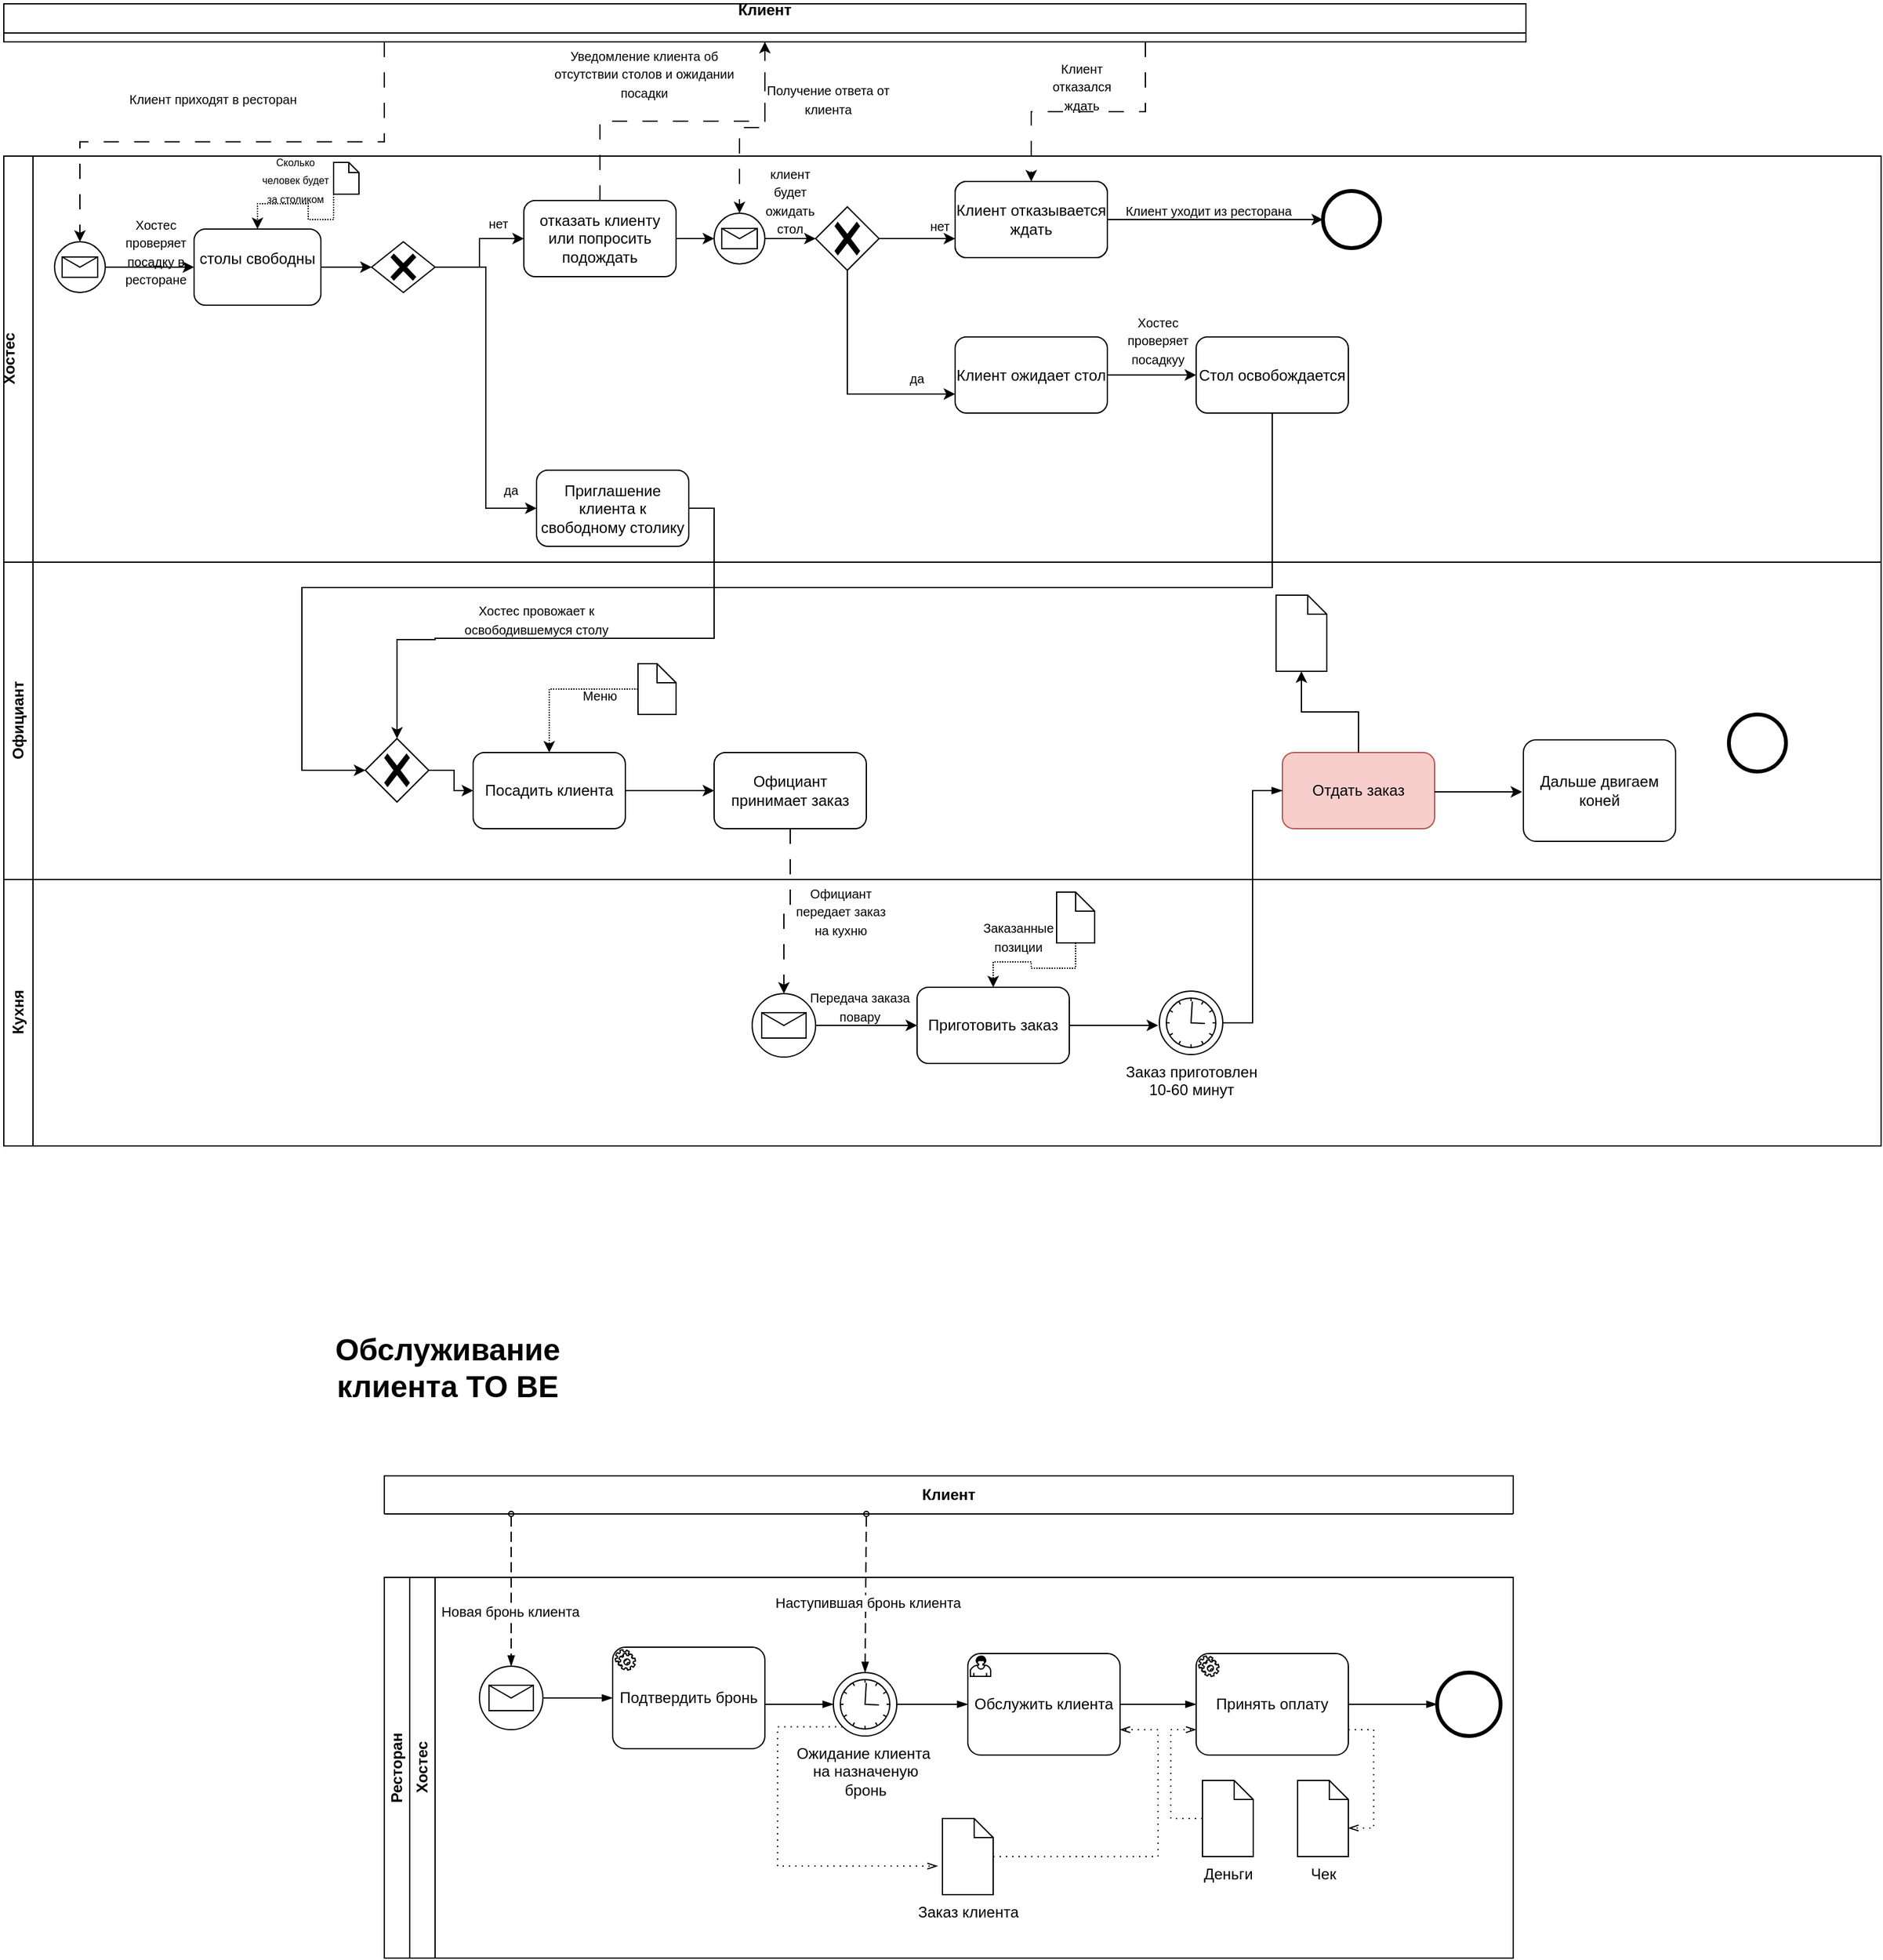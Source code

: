 <mxfile version="24.0.5" type="github" pages="3">
  <diagram name="Страница — 1" id="VCDJ95G3ZWjjhpqe2b2W">
    <mxGraphModel dx="2068" dy="2116" grid="0" gridSize="10" guides="1" tooltips="1" connect="1" arrows="1" fold="1" page="0" pageScale="1" pageWidth="827" pageHeight="1169" math="0" shadow="0">
      <root>
        <mxCell id="0" />
        <mxCell id="1" parent="0" />
        <mxCell id="X4V-w88C6NCEwVWpJgK1-55" style="edgeStyle=orthogonalEdgeStyle;rounded=0;orthogonalLoop=1;jettySize=auto;html=1;exitX=0.75;exitY=1;exitDx=0;exitDy=0;entryX=0.5;entryY=0;entryDx=0;entryDy=0;dashed=1;dashPattern=12 12;" parent="1" source="X4V-w88C6NCEwVWpJgK1-2" target="X4V-w88C6NCEwVWpJgK1-31" edge="1">
          <mxGeometry relative="1" as="geometry" />
        </mxCell>
        <mxCell id="X4V-w88C6NCEwVWpJgK1-2" value="Клиент&lt;div&gt;&lt;br&gt;&lt;/div&gt;" style="swimlane;whiteSpace=wrap;html=1;" parent="1" vertex="1">
          <mxGeometry x="40" y="-1120" width="1200" height="30" as="geometry" />
        </mxCell>
        <mxCell id="X4V-w88C6NCEwVWpJgK1-3" value="Хостес&lt;div&gt;&lt;br&gt;&lt;/div&gt;" style="swimlane;horizontal=0;whiteSpace=wrap;html=1;points=[[0,0,0,0,0],[0,0.25,0,0,0],[0,0.5,0,0,0],[0,0.75,0,0,0],[0,1,0,0,0],[0.25,0,0,0,0],[0.25,1,0,0,0],[0.33,1,0,0,0],[0.5,0,0,0,0],[0.5,1,0,0,0],[0.67,1,0,0,0],[0.75,0,0,0,0],[0.75,1,0,0,0],[1,0,0,0,0],[1,0.25,0,0,0],[1,0.5,0,0,0],[1,0.75,0,0,0],[1,1,0,0,0]];" parent="1" vertex="1">
          <mxGeometry x="40" y="-1000" width="1480" height="320" as="geometry" />
        </mxCell>
        <mxCell id="X4V-w88C6NCEwVWpJgK1-9" style="edgeStyle=orthogonalEdgeStyle;rounded=0;orthogonalLoop=1;jettySize=auto;html=1;exitX=1;exitY=0.5;exitDx=0;exitDy=0;exitPerimeter=0;" parent="X4V-w88C6NCEwVWpJgK1-3" source="X4V-w88C6NCEwVWpJgK1-4" target="X4V-w88C6NCEwVWpJgK1-8" edge="1">
          <mxGeometry relative="1" as="geometry" />
        </mxCell>
        <mxCell id="X4V-w88C6NCEwVWpJgK1-4" value="" style="points=[[0.145,0.145,0],[0.5,0,0],[0.855,0.145,0],[1,0.5,0],[0.855,0.855,0],[0.5,1,0],[0.145,0.855,0],[0,0.5,0]];shape=mxgraph.bpmn.event;html=1;verticalLabelPosition=bottom;labelBackgroundColor=#ffffff;verticalAlign=top;align=center;perimeter=ellipsePerimeter;outlineConnect=0;aspect=fixed;outline=standard;symbol=message;" parent="X4V-w88C6NCEwVWpJgK1-3" vertex="1">
          <mxGeometry x="40" y="67.5" width="40" height="40" as="geometry" />
        </mxCell>
        <mxCell id="X4V-w88C6NCEwVWpJgK1-12" style="edgeStyle=orthogonalEdgeStyle;rounded=0;orthogonalLoop=1;jettySize=auto;html=1;exitX=1;exitY=0.5;exitDx=0;exitDy=0;" parent="X4V-w88C6NCEwVWpJgK1-3" source="X4V-w88C6NCEwVWpJgK1-8" target="X4V-w88C6NCEwVWpJgK1-11" edge="1">
          <mxGeometry relative="1" as="geometry" />
        </mxCell>
        <mxCell id="X4V-w88C6NCEwVWpJgK1-8" value="столы свободны&lt;div&gt;&lt;br&gt;&lt;/div&gt;" style="rounded=1;whiteSpace=wrap;html=1;" parent="X4V-w88C6NCEwVWpJgK1-3" vertex="1">
          <mxGeometry x="150" y="57.5" width="100" height="60" as="geometry" />
        </mxCell>
        <mxCell id="X4V-w88C6NCEwVWpJgK1-10" value="&lt;font style=&quot;font-size: 10px;&quot;&gt;Хостес проверяет посадку в ресторане&lt;/font&gt;" style="text;html=1;align=center;verticalAlign=middle;whiteSpace=wrap;rounded=0;" parent="X4V-w88C6NCEwVWpJgK1-3" vertex="1">
          <mxGeometry x="90" y="60" width="60" height="30" as="geometry" />
        </mxCell>
        <mxCell id="X4V-w88C6NCEwVWpJgK1-15" style="edgeStyle=orthogonalEdgeStyle;rounded=0;orthogonalLoop=1;jettySize=auto;html=1;exitX=1;exitY=0.5;exitDx=0;exitDy=0;exitPerimeter=0;entryX=0;entryY=0.5;entryDx=0;entryDy=0;" parent="X4V-w88C6NCEwVWpJgK1-3" source="X4V-w88C6NCEwVWpJgK1-11" target="X4V-w88C6NCEwVWpJgK1-13" edge="1">
          <mxGeometry relative="1" as="geometry" />
        </mxCell>
        <mxCell id="X4V-w88C6NCEwVWpJgK1-16" style="edgeStyle=orthogonalEdgeStyle;rounded=0;orthogonalLoop=1;jettySize=auto;html=1;exitX=1;exitY=0.5;exitDx=0;exitDy=0;exitPerimeter=0;entryX=0;entryY=0.5;entryDx=0;entryDy=0;" parent="X4V-w88C6NCEwVWpJgK1-3" source="X4V-w88C6NCEwVWpJgK1-11" target="X4V-w88C6NCEwVWpJgK1-14" edge="1">
          <mxGeometry relative="1" as="geometry">
            <mxPoint x="370" y="90" as="targetPoint" />
          </mxGeometry>
        </mxCell>
        <mxCell id="X4V-w88C6NCEwVWpJgK1-11" value="" style="points=[[0.25,0.25,0],[0.5,0,0],[0.75,0.25,0],[1,0.5,0],[0.75,0.75,0],[0.5,1,0],[0.25,0.75,0],[0,0.5,0]];shape=mxgraph.bpmn.gateway2;html=1;verticalLabelPosition=bottom;labelBackgroundColor=#ffffff;verticalAlign=top;align=center;perimeter=rhombusPerimeter;outlineConnect=0;outline=none;symbol=none;gwType=exclusive;" parent="X4V-w88C6NCEwVWpJgK1-3" vertex="1">
          <mxGeometry x="290" y="67.5" width="50" height="40" as="geometry" />
        </mxCell>
        <mxCell id="X4V-w88C6NCEwVWpJgK1-29" style="edgeStyle=orthogonalEdgeStyle;rounded=0;orthogonalLoop=1;jettySize=auto;html=1;exitX=1;exitY=0.5;exitDx=0;exitDy=0;entryX=0;entryY=0.5;entryDx=0;entryDy=0;entryPerimeter=0;" parent="X4V-w88C6NCEwVWpJgK1-3" source="X4V-w88C6NCEwVWpJgK1-13" target="CSyXMK17IaaruerWyZ7s-2" edge="1">
          <mxGeometry relative="1" as="geometry">
            <mxPoint x="540" y="30" as="targetPoint" />
          </mxGeometry>
        </mxCell>
        <mxCell id="X4V-w88C6NCEwVWpJgK1-13" value="отказать клиенту или попросить подождать" style="rounded=1;whiteSpace=wrap;html=1;" parent="X4V-w88C6NCEwVWpJgK1-3" vertex="1">
          <mxGeometry x="410" y="35" width="120" height="60" as="geometry" />
        </mxCell>
        <mxCell id="X4V-w88C6NCEwVWpJgK1-14" value="Приглашение клиента к свободному столику" style="rounded=1;whiteSpace=wrap;html=1;" parent="X4V-w88C6NCEwVWpJgK1-3" vertex="1">
          <mxGeometry x="420" y="247.5" width="120" height="60" as="geometry" />
        </mxCell>
        <mxCell id="X4V-w88C6NCEwVWpJgK1-17" value="&lt;font style=&quot;font-size: 10px;&quot;&gt;нет&lt;/font&gt;" style="text;html=1;align=center;verticalAlign=middle;whiteSpace=wrap;rounded=0;" parent="X4V-w88C6NCEwVWpJgK1-3" vertex="1">
          <mxGeometry x="360" y="37.5" width="60" height="30" as="geometry" />
        </mxCell>
        <mxCell id="X4V-w88C6NCEwVWpJgK1-18" value="&lt;font style=&quot;font-size: 10px;&quot;&gt;да&lt;/font&gt;" style="text;html=1;align=center;verticalAlign=middle;whiteSpace=wrap;rounded=0;" parent="X4V-w88C6NCEwVWpJgK1-3" vertex="1">
          <mxGeometry x="370" y="247.5" width="60" height="30" as="geometry" />
        </mxCell>
        <mxCell id="CSyXMK17IaaruerWyZ7s-8" style="edgeStyle=orthogonalEdgeStyle;rounded=0;orthogonalLoop=1;jettySize=auto;html=1;exitX=0.5;exitY=1;exitDx=0;exitDy=0;exitPerimeter=0;entryX=0;entryY=0.75;entryDx=0;entryDy=0;" parent="X4V-w88C6NCEwVWpJgK1-3" source="X4V-w88C6NCEwVWpJgK1-26" target="X4V-w88C6NCEwVWpJgK1-43" edge="1">
          <mxGeometry relative="1" as="geometry" />
        </mxCell>
        <mxCell id="X4V-w88C6NCEwVWpJgK1-26" value="" style="points=[[0.25,0.25,0],[0.5,0,0],[0.75,0.25,0],[1,0.5,0],[0.75,0.75,0],[0.5,1,0],[0.25,0.75,0],[0,0.5,0]];shape=mxgraph.bpmn.gateway2;html=1;verticalLabelPosition=bottom;labelBackgroundColor=#ffffff;verticalAlign=top;align=center;perimeter=rhombusPerimeter;outlineConnect=0;outline=none;symbol=none;gwType=exclusive;" parent="X4V-w88C6NCEwVWpJgK1-3" vertex="1">
          <mxGeometry x="640" y="40" width="50" height="50" as="geometry" />
        </mxCell>
        <mxCell id="X4V-w88C6NCEwVWpJgK1-34" style="edgeStyle=orthogonalEdgeStyle;rounded=0;orthogonalLoop=1;jettySize=auto;html=1;entryX=0;entryY=0.75;entryDx=0;entryDy=0;" parent="X4V-w88C6NCEwVWpJgK1-3" source="X4V-w88C6NCEwVWpJgK1-26" target="X4V-w88C6NCEwVWpJgK1-33" edge="1">
          <mxGeometry relative="1" as="geometry">
            <mxPoint x="700" y="30" as="sourcePoint" />
          </mxGeometry>
        </mxCell>
        <mxCell id="X4V-w88C6NCEwVWpJgK1-33" value="Клиент ждет столик" style="rounded=1;whiteSpace=wrap;html=1;" parent="X4V-w88C6NCEwVWpJgK1-3" vertex="1">
          <mxGeometry x="750" y="20" width="120" height="60" as="geometry" />
        </mxCell>
        <mxCell id="X4V-w88C6NCEwVWpJgK1-36" value="&lt;font style=&quot;font-size: 10px;&quot;&gt;нет&lt;/font&gt;" style="text;html=1;align=center;verticalAlign=middle;whiteSpace=wrap;rounded=0;" parent="X4V-w88C6NCEwVWpJgK1-3" vertex="1">
          <mxGeometry x="707.5" y="40" width="60" height="30" as="geometry" />
        </mxCell>
        <mxCell id="X4V-w88C6NCEwVWpJgK1-58" style="edgeStyle=orthogonalEdgeStyle;rounded=0;orthogonalLoop=1;jettySize=auto;html=1;exitX=1;exitY=0.5;exitDx=0;exitDy=0;entryX=0;entryY=0.5;entryDx=0;entryDy=0;" parent="X4V-w88C6NCEwVWpJgK1-3" source="X4V-w88C6NCEwVWpJgK1-43" target="X4V-w88C6NCEwVWpJgK1-49" edge="1">
          <mxGeometry relative="1" as="geometry" />
        </mxCell>
        <mxCell id="X4V-w88C6NCEwVWpJgK1-43" value="Клиент ожидает стол" style="rounded=1;whiteSpace=wrap;html=1;" parent="X4V-w88C6NCEwVWpJgK1-3" vertex="1">
          <mxGeometry x="750" y="142.5" width="120" height="60" as="geometry" />
        </mxCell>
        <mxCell id="X4V-w88C6NCEwVWpJgK1-47" value="&lt;font style=&quot;font-size: 10px;&quot;&gt;да&lt;/font&gt;" style="text;html=1;align=center;verticalAlign=middle;whiteSpace=wrap;rounded=0;" parent="X4V-w88C6NCEwVWpJgK1-3" vertex="1">
          <mxGeometry x="690" y="160" width="60" height="30" as="geometry" />
        </mxCell>
        <mxCell id="X4V-w88C6NCEwVWpJgK1-49" value="Стол освобождается" style="rounded=1;whiteSpace=wrap;html=1;" parent="X4V-w88C6NCEwVWpJgK1-3" vertex="1">
          <mxGeometry x="940" y="142.5" width="120" height="60" as="geometry" />
        </mxCell>
        <mxCell id="X4V-w88C6NCEwVWpJgK1-61" value="&lt;font style=&quot;font-size: 10px;&quot;&gt;Хостес проверяет посадкуу&lt;/font&gt;" style="text;html=1;align=center;verticalAlign=middle;whiteSpace=wrap;rounded=0;" parent="X4V-w88C6NCEwVWpJgK1-3" vertex="1">
          <mxGeometry x="880" y="130" width="60" height="30" as="geometry" />
        </mxCell>
        <mxCell id="X4V-w88C6NCEwVWpJgK1-31" value="Клиент отказывается ждать" style="rounded=1;whiteSpace=wrap;html=1;" parent="X4V-w88C6NCEwVWpJgK1-3" vertex="1">
          <mxGeometry x="750" y="20" width="120" height="60" as="geometry" />
        </mxCell>
        <mxCell id="X4V-w88C6NCEwVWpJgK1-37" value="" style="points=[[0.145,0.145,0],[0.5,0,0],[0.855,0.145,0],[1,0.5,0],[0.855,0.855,0],[0.5,1,0],[0.145,0.855,0],[0,0.5,0]];shape=mxgraph.bpmn.event;html=1;verticalLabelPosition=bottom;labelBackgroundColor=#ffffff;verticalAlign=top;align=center;perimeter=ellipsePerimeter;outlineConnect=0;aspect=fixed;outline=end;symbol=terminate2;" parent="X4V-w88C6NCEwVWpJgK1-3" vertex="1">
          <mxGeometry x="1040" y="27.5" width="45" height="45" as="geometry" />
        </mxCell>
        <mxCell id="X4V-w88C6NCEwVWpJgK1-38" style="edgeStyle=orthogonalEdgeStyle;rounded=0;orthogonalLoop=1;jettySize=auto;html=1;exitX=1;exitY=0.5;exitDx=0;exitDy=0;entryX=0;entryY=0.5;entryDx=0;entryDy=0;entryPerimeter=0;" parent="X4V-w88C6NCEwVWpJgK1-3" source="X4V-w88C6NCEwVWpJgK1-31" target="X4V-w88C6NCEwVWpJgK1-37" edge="1">
          <mxGeometry relative="1" as="geometry" />
        </mxCell>
        <mxCell id="X4V-w88C6NCEwVWpJgK1-39" value="&lt;font style=&quot;font-size: 10px;&quot;&gt;Клиент уходит из ресторана&lt;/font&gt;" style="text;html=1;align=center;verticalAlign=middle;whiteSpace=wrap;rounded=0;" parent="X4V-w88C6NCEwVWpJgK1-3" vertex="1">
          <mxGeometry x="860" y="27.5" width="180" height="30" as="geometry" />
        </mxCell>
        <mxCell id="CSyXMK17IaaruerWyZ7s-2" value="" style="points=[[0.145,0.145,0],[0.5,0,0],[0.855,0.145,0],[1,0.5,0],[0.855,0.855,0],[0.5,1,0],[0.145,0.855,0],[0,0.5,0]];shape=mxgraph.bpmn.event;html=1;verticalLabelPosition=bottom;labelBackgroundColor=#ffffff;verticalAlign=top;align=center;perimeter=ellipsePerimeter;outlineConnect=0;aspect=fixed;outline=standard;symbol=message;" parent="X4V-w88C6NCEwVWpJgK1-3" vertex="1">
          <mxGeometry x="560" y="45" width="40" height="40" as="geometry" />
        </mxCell>
        <mxCell id="CSyXMK17IaaruerWyZ7s-3" style="edgeStyle=orthogonalEdgeStyle;rounded=0;orthogonalLoop=1;jettySize=auto;html=1;exitX=1;exitY=0.5;exitDx=0;exitDy=0;exitPerimeter=0;entryX=0;entryY=0.5;entryDx=0;entryDy=0;entryPerimeter=0;" parent="X4V-w88C6NCEwVWpJgK1-3" source="CSyXMK17IaaruerWyZ7s-2" target="X4V-w88C6NCEwVWpJgK1-26" edge="1">
          <mxGeometry relative="1" as="geometry" />
        </mxCell>
        <mxCell id="CSyXMK17IaaruerWyZ7s-6" value="&lt;font style=&quot;font-size: 10px;&quot;&gt;клиент будет ожидать стол&lt;/font&gt;" style="text;html=1;align=center;verticalAlign=middle;whiteSpace=wrap;rounded=0;" parent="X4V-w88C6NCEwVWpJgK1-3" vertex="1">
          <mxGeometry x="590" y="20" width="60" height="30" as="geometry" />
        </mxCell>
        <mxCell id="-iJphdCgE6GtI9C4SPPY-55" style="edgeStyle=orthogonalEdgeStyle;rounded=0;orthogonalLoop=1;jettySize=auto;html=1;exitX=0;exitY=1;exitDx=0;exitDy=0;exitPerimeter=0;entryX=0.5;entryY=0;entryDx=0;entryDy=0;dashed=1;dashPattern=1 1;" parent="X4V-w88C6NCEwVWpJgK1-3" source="-iJphdCgE6GtI9C4SPPY-54" target="X4V-w88C6NCEwVWpJgK1-8" edge="1">
          <mxGeometry relative="1" as="geometry" />
        </mxCell>
        <mxCell id="-iJphdCgE6GtI9C4SPPY-54" value="" style="shape=mxgraph.bpmn.data;labelPosition=center;verticalLabelPosition=bottom;align=center;verticalAlign=top;size=8;html=1;" parent="X4V-w88C6NCEwVWpJgK1-3" vertex="1">
          <mxGeometry x="260" y="5" width="20" height="25" as="geometry" />
        </mxCell>
        <mxCell id="-iJphdCgE6GtI9C4SPPY-56" value="&lt;font style=&quot;font-size: 8px;&quot;&gt;Сколько человек будет за столиком&lt;/font&gt;" style="text;html=1;align=center;verticalAlign=middle;whiteSpace=wrap;rounded=0;" parent="X4V-w88C6NCEwVWpJgK1-3" vertex="1">
          <mxGeometry x="200" y="2.5" width="60" height="30" as="geometry" />
        </mxCell>
        <mxCell id="X4V-w88C6NCEwVWpJgK1-6" style="edgeStyle=orthogonalEdgeStyle;rounded=0;orthogonalLoop=1;jettySize=auto;html=1;entryX=0.5;entryY=0;entryDx=0;entryDy=0;entryPerimeter=0;dashed=1;dashPattern=12 12;exitX=0.25;exitY=1;exitDx=0;exitDy=0;" parent="1" source="X4V-w88C6NCEwVWpJgK1-2" target="X4V-w88C6NCEwVWpJgK1-4" edge="1">
          <mxGeometry relative="1" as="geometry">
            <mxPoint x="110" y="-1000" as="sourcePoint" />
          </mxGeometry>
        </mxCell>
        <mxCell id="X4V-w88C6NCEwVWpJgK1-7" value="&lt;font style=&quot;font-size: 10px;&quot;&gt;Клиент приходят в ресторан&lt;/font&gt;" style="text;html=1;align=center;verticalAlign=middle;whiteSpace=wrap;rounded=0;" parent="1" vertex="1">
          <mxGeometry x="130" y="-1060" width="150" height="30" as="geometry" />
        </mxCell>
        <mxCell id="X4V-w88C6NCEwVWpJgK1-20" value="&lt;font style=&quot;font-size: 10px;&quot;&gt;Уведомление клиента об отсутствии столов и ожидании посадки&lt;/font&gt;" style="text;html=1;align=center;verticalAlign=middle;whiteSpace=wrap;rounded=0;" parent="1" vertex="1">
          <mxGeometry x="470" y="-1080" width="150" height="30" as="geometry" />
        </mxCell>
        <mxCell id="X4V-w88C6NCEwVWpJgK1-19" style="edgeStyle=orthogonalEdgeStyle;rounded=0;orthogonalLoop=1;jettySize=auto;html=1;exitX=0.5;exitY=0;exitDx=0;exitDy=0;dashed=1;dashPattern=12 12;entryX=0.5;entryY=1;entryDx=0;entryDy=0;" parent="1" source="X4V-w88C6NCEwVWpJgK1-13" target="X4V-w88C6NCEwVWpJgK1-2" edge="1">
          <mxGeometry relative="1" as="geometry">
            <mxPoint x="500" y="-1030" as="targetPoint" />
          </mxGeometry>
        </mxCell>
        <mxCell id="X4V-w88C6NCEwVWpJgK1-56" value="&lt;font style=&quot;font-size: 10px;&quot;&gt;Клиент отказался ждать&lt;/font&gt;" style="text;html=1;align=center;verticalAlign=middle;whiteSpace=wrap;rounded=0;" parent="1" vertex="1">
          <mxGeometry x="860" y="-1070" width="60" height="30" as="geometry" />
        </mxCell>
        <mxCell id="CSyXMK17IaaruerWyZ7s-4" style="edgeStyle=orthogonalEdgeStyle;rounded=0;orthogonalLoop=1;jettySize=auto;html=1;exitX=0.5;exitY=1;exitDx=0;exitDy=0;entryX=0.5;entryY=0;entryDx=0;entryDy=0;entryPerimeter=0;dashed=1;dashPattern=12 12;" parent="1" source="X4V-w88C6NCEwVWpJgK1-2" target="CSyXMK17IaaruerWyZ7s-2" edge="1">
          <mxGeometry relative="1" as="geometry" />
        </mxCell>
        <mxCell id="CSyXMK17IaaruerWyZ7s-5" value="&lt;font style=&quot;font-size: 10px;&quot;&gt;Получение ответа от клиента&lt;/font&gt;" style="text;html=1;align=center;verticalAlign=middle;whiteSpace=wrap;rounded=0;" parent="1" vertex="1">
          <mxGeometry x="640" y="-1060" width="100" height="30" as="geometry" />
        </mxCell>
        <mxCell id="GyKOGwFdfiAskB9urI5g-50" value="Ресторан" style="swimlane;html=1;childLayout=stackLayout;resizeParent=1;resizeParentMax=0;horizontal=0;startSize=20;horizontalStack=0;whiteSpace=wrap;" parent="1" vertex="1">
          <mxGeometry x="340" y="120" width="890" height="300" as="geometry" />
        </mxCell>
        <mxCell id="GyKOGwFdfiAskB9urI5g-51" value="Хостес" style="swimlane;html=1;startSize=20;horizontal=0;" parent="GyKOGwFdfiAskB9urI5g-50" vertex="1">
          <mxGeometry x="20" width="870" height="300" as="geometry" />
        </mxCell>
        <mxCell id="GyKOGwFdfiAskB9urI5g-58" value="" style="points=[[0.145,0.145,0],[0.5,0,0],[0.855,0.145,0],[1,0.5,0],[0.855,0.855,0],[0.5,1,0],[0.145,0.855,0],[0,0.5,0]];shape=mxgraph.bpmn.event;html=1;verticalLabelPosition=bottom;labelBackgroundColor=#ffffff;verticalAlign=top;align=center;perimeter=ellipsePerimeter;outlineConnect=0;aspect=fixed;outline=standard;symbol=message;" parent="GyKOGwFdfiAskB9urI5g-51" vertex="1">
          <mxGeometry x="55" y="70" width="50" height="50" as="geometry" />
        </mxCell>
        <mxCell id="GyKOGwFdfiAskB9urI5g-61" value="Подтвердить бронь" style="points=[[0.25,0,0],[0.5,0,0],[0.75,0,0],[1,0.25,0],[1,0.5,0],[1,0.75,0],[0.75,1,0],[0.5,1,0],[0.25,1,0],[0,0.75,0],[0,0.5,0],[0,0.25,0]];shape=mxgraph.bpmn.task;whiteSpace=wrap;rectStyle=rounded;size=10;html=1;container=1;expand=0;collapsible=0;taskMarker=service;" parent="GyKOGwFdfiAskB9urI5g-51" vertex="1">
          <mxGeometry x="160" y="55" width="120" height="80" as="geometry" />
        </mxCell>
        <mxCell id="GyKOGwFdfiAskB9urI5g-62" value="" style="edgeStyle=elbowEdgeStyle;fontSize=12;html=1;endArrow=blockThin;endFill=1;rounded=0;exitX=1;exitY=0.5;exitDx=0;exitDy=0;exitPerimeter=0;entryX=0;entryY=0.5;entryDx=0;entryDy=0;entryPerimeter=0;" parent="GyKOGwFdfiAskB9urI5g-51" source="GyKOGwFdfiAskB9urI5g-58" target="GyKOGwFdfiAskB9urI5g-61" edge="1">
          <mxGeometry width="160" relative="1" as="geometry">
            <mxPoint y="90" as="sourcePoint" />
            <mxPoint x="160" y="90" as="targetPoint" />
          </mxGeometry>
        </mxCell>
        <mxCell id="GyKOGwFdfiAskB9urI5g-63" value="Ожидание клиента&amp;nbsp;&lt;div&gt;на назначеную&lt;/div&gt;&lt;div&gt;бронь&lt;/div&gt;" style="points=[[0.145,0.145,0],[0.5,0,0],[0.855,0.145,0],[1,0.5,0],[0.855,0.855,0],[0.5,1,0],[0.145,0.855,0],[0,0.5,0]];shape=mxgraph.bpmn.event;html=1;verticalLabelPosition=bottom;labelBackgroundColor=#ffffff;verticalAlign=top;align=center;perimeter=ellipsePerimeter;outlineConnect=0;aspect=fixed;outline=standard;symbol=timer;" parent="GyKOGwFdfiAskB9urI5g-51" vertex="1">
          <mxGeometry x="334" y="75" width="50" height="50" as="geometry" />
        </mxCell>
        <mxCell id="GyKOGwFdfiAskB9urI5g-64" value="" style="edgeStyle=elbowEdgeStyle;fontSize=12;html=1;endArrow=blockThin;endFill=1;rounded=0;entryX=0;entryY=0.5;entryDx=0;entryDy=0;entryPerimeter=0;" parent="GyKOGwFdfiAskB9urI5g-51" target="GyKOGwFdfiAskB9urI5g-63" edge="1">
          <mxGeometry width="160" relative="1" as="geometry">
            <mxPoint x="280" y="100" as="sourcePoint" />
            <mxPoint x="440" y="100" as="targetPoint" />
          </mxGeometry>
        </mxCell>
        <mxCell id="GyKOGwFdfiAskB9urI5g-67" value="Обслужить клиента" style="points=[[0.25,0,0],[0.5,0,0],[0.75,0,0],[1,0.25,0],[1,0.5,0],[1,0.75,0],[0.75,1,0],[0.5,1,0],[0.25,1,0],[0,0.75,0],[0,0.5,0],[0,0.25,0]];shape=mxgraph.bpmn.task;whiteSpace=wrap;rectStyle=rounded;size=10;html=1;container=1;expand=0;collapsible=0;taskMarker=user;" parent="GyKOGwFdfiAskB9urI5g-51" vertex="1">
          <mxGeometry x="440" y="60" width="120" height="80" as="geometry" />
        </mxCell>
        <mxCell id="GyKOGwFdfiAskB9urI5g-78" value="" style="edgeStyle=elbowEdgeStyle;fontSize=12;html=1;endFill=0;startFill=0;endSize=6;startSize=6;dashed=1;dashPattern=1 4;endArrow=openThin;startArrow=none;rounded=0;exitX=0;exitY=0.5;exitDx=0;exitDy=0;exitPerimeter=0;" parent="GyKOGwFdfiAskB9urI5g-67" source="GyKOGwFdfiAskB9urI5g-75" edge="1">
          <mxGeometry width="160" relative="1" as="geometry">
            <mxPoint x="20" y="60" as="sourcePoint" />
            <mxPoint x="180" y="60" as="targetPoint" />
            <Array as="points">
              <mxPoint x="160" y="100" />
            </Array>
          </mxGeometry>
        </mxCell>
        <mxCell id="GyKOGwFdfiAskB9urI5g-68" value="" style="edgeStyle=elbowEdgeStyle;fontSize=12;html=1;endArrow=blockThin;endFill=1;rounded=0;entryX=0;entryY=0.5;entryDx=0;entryDy=0;entryPerimeter=0;" parent="GyKOGwFdfiAskB9urI5g-51" source="GyKOGwFdfiAskB9urI5g-63" target="GyKOGwFdfiAskB9urI5g-67" edge="1">
          <mxGeometry width="160" relative="1" as="geometry">
            <mxPoint x="324" y="-20" as="sourcePoint" />
            <mxPoint x="544" y="100" as="targetPoint" />
          </mxGeometry>
        </mxCell>
        <mxCell id="GyKOGwFdfiAskB9urI5g-69" value="Заказ клиента" style="shape=mxgraph.bpmn.data;labelPosition=center;verticalLabelPosition=bottom;align=center;verticalAlign=top;size=15;html=1;" parent="GyKOGwFdfiAskB9urI5g-51" vertex="1">
          <mxGeometry x="420" y="190" width="40" height="60" as="geometry" />
        </mxCell>
        <mxCell id="GyKOGwFdfiAskB9urI5g-70" value="" style="edgeStyle=elbowEdgeStyle;fontSize=12;html=1;endFill=0;startFill=0;endSize=6;startSize=6;dashed=1;dashPattern=1 4;endArrow=openThin;startArrow=none;rounded=0;entryX=1;entryY=0.75;entryDx=0;entryDy=0;entryPerimeter=0;" parent="GyKOGwFdfiAskB9urI5g-51" target="GyKOGwFdfiAskB9urI5g-67" edge="1">
          <mxGeometry width="160" relative="1" as="geometry">
            <mxPoint x="460" y="220" as="sourcePoint" />
            <mxPoint x="620" y="220" as="targetPoint" />
            <Array as="points">
              <mxPoint x="590" y="170" />
            </Array>
          </mxGeometry>
        </mxCell>
        <mxCell id="GyKOGwFdfiAskB9urI5g-71" value="" style="edgeStyle=elbowEdgeStyle;fontSize=12;html=1;endFill=0;startFill=0;endSize=6;startSize=6;dashed=1;dashPattern=1 4;endArrow=openThin;startArrow=none;rounded=0;entryX=-0.096;entryY=0.625;entryDx=0;entryDy=0;entryPerimeter=0;exitX=0.145;exitY=0.855;exitDx=0;exitDy=0;exitPerimeter=0;" parent="GyKOGwFdfiAskB9urI5g-51" source="GyKOGwFdfiAskB9urI5g-63" target="GyKOGwFdfiAskB9urI5g-69" edge="1">
          <mxGeometry width="160" relative="1" as="geometry">
            <mxPoint x="380" y="110" as="sourcePoint" />
            <mxPoint x="540" y="110" as="targetPoint" />
            <Array as="points">
              <mxPoint x="290" y="170" />
            </Array>
          </mxGeometry>
        </mxCell>
        <mxCell id="GyKOGwFdfiAskB9urI5g-72" value="Принять оплату" style="points=[[0.25,0,0],[0.5,0,0],[0.75,0,0],[1,0.25,0],[1,0.5,0],[1,0.75,0],[0.75,1,0],[0.5,1,0],[0.25,1,0],[0,0.75,0],[0,0.5,0],[0,0.25,0]];shape=mxgraph.bpmn.task;whiteSpace=wrap;rectStyle=rounded;size=10;html=1;container=1;expand=0;collapsible=0;taskMarker=service;" parent="GyKOGwFdfiAskB9urI5g-51" vertex="1">
          <mxGeometry x="620" y="60" width="120" height="80" as="geometry" />
        </mxCell>
        <mxCell id="GyKOGwFdfiAskB9urI5g-74" value="" style="edgeStyle=elbowEdgeStyle;fontSize=12;html=1;endArrow=blockThin;endFill=1;rounded=0;" parent="GyKOGwFdfiAskB9urI5g-51" edge="1">
          <mxGeometry width="160" relative="1" as="geometry">
            <mxPoint x="560" y="100" as="sourcePoint" />
            <mxPoint x="620" y="100" as="targetPoint" />
          </mxGeometry>
        </mxCell>
        <mxCell id="GyKOGwFdfiAskB9urI5g-75" value="Деньги" style="shape=mxgraph.bpmn.data;labelPosition=center;verticalLabelPosition=bottom;align=center;verticalAlign=top;size=15;html=1;" parent="GyKOGwFdfiAskB9urI5g-51" vertex="1">
          <mxGeometry x="625" y="160" width="40" height="60" as="geometry" />
        </mxCell>
        <mxCell id="GyKOGwFdfiAskB9urI5g-76" value="Чек" style="shape=mxgraph.bpmn.data;labelPosition=center;verticalLabelPosition=bottom;align=center;verticalAlign=top;size=15;html=1;" parent="GyKOGwFdfiAskB9urI5g-51" vertex="1">
          <mxGeometry x="700" y="160" width="40" height="60" as="geometry" />
        </mxCell>
        <mxCell id="GyKOGwFdfiAskB9urI5g-79" value="" style="edgeStyle=elbowEdgeStyle;fontSize=12;html=1;endFill=0;startFill=0;endSize=6;startSize=6;dashed=1;dashPattern=1 4;endArrow=openThin;startArrow=none;rounded=0;entryX=0;entryY=0;entryDx=40;entryDy=37.5;entryPerimeter=0;" parent="GyKOGwFdfiAskB9urI5g-51" target="GyKOGwFdfiAskB9urI5g-76" edge="1">
          <mxGeometry width="160" relative="1" as="geometry">
            <mxPoint x="740" y="120" as="sourcePoint" />
            <mxPoint x="900" y="120" as="targetPoint" />
            <Array as="points">
              <mxPoint x="760" y="160" />
            </Array>
          </mxGeometry>
        </mxCell>
        <mxCell id="GyKOGwFdfiAskB9urI5g-80" value="" style="points=[[0.145,0.145,0],[0.5,0,0],[0.855,0.145,0],[1,0.5,0],[0.855,0.855,0],[0.5,1,0],[0.145,0.855,0],[0,0.5,0]];shape=mxgraph.bpmn.event;html=1;verticalLabelPosition=bottom;labelBackgroundColor=#ffffff;verticalAlign=top;align=center;perimeter=ellipsePerimeter;outlineConnect=0;aspect=fixed;outline=end;symbol=terminate2;" parent="GyKOGwFdfiAskB9urI5g-51" vertex="1">
          <mxGeometry x="810" y="75" width="50" height="50" as="geometry" />
        </mxCell>
        <mxCell id="GyKOGwFdfiAskB9urI5g-81" value="" style="edgeStyle=elbowEdgeStyle;fontSize=12;html=1;endArrow=blockThin;endFill=1;rounded=0;" parent="GyKOGwFdfiAskB9urI5g-51" edge="1">
          <mxGeometry width="160" relative="1" as="geometry">
            <mxPoint x="740" y="100" as="sourcePoint" />
            <mxPoint x="810" y="100" as="targetPoint" />
          </mxGeometry>
        </mxCell>
        <mxCell id="GyKOGwFdfiAskB9urI5g-54" value="Клиент" style="swimlane;html=1;childLayout=stackLayout;resizeParent=1;resizeParentMax=0;horizontal=1;startSize=30;horizontalStack=0;whiteSpace=wrap;" parent="1" collapsed="1" vertex="1">
          <mxGeometry x="340" y="40" width="890" height="30" as="geometry">
            <mxRectangle x="140" y="610" width="480" height="140" as="alternateBounds" />
          </mxGeometry>
        </mxCell>
        <mxCell id="GyKOGwFdfiAskB9urI5g-57" value="Lane 3" style="swimlane;html=1;startSize=20;horizontal=0;" parent="GyKOGwFdfiAskB9urI5g-54" vertex="1">
          <mxGeometry y="20" width="480" height="120" as="geometry" />
        </mxCell>
        <mxCell id="GyKOGwFdfiAskB9urI5g-59" value="" style="dashed=1;dashPattern=8 4;endArrow=blockThin;endFill=1;startArrow=oval;startFill=0;endSize=6;startSize=4;html=1;rounded=0;entryX=0.5;entryY=0;entryDx=0;entryDy=0;entryPerimeter=0;" parent="1" target="GyKOGwFdfiAskB9urI5g-58" edge="1">
          <mxGeometry width="160" relative="1" as="geometry">
            <mxPoint x="440" y="70" as="sourcePoint" />
            <mxPoint x="600" y="70" as="targetPoint" />
          </mxGeometry>
        </mxCell>
        <mxCell id="GyKOGwFdfiAskB9urI5g-60" value="Новая бронь клиента" style="edgeLabel;html=1;align=center;verticalAlign=middle;resizable=0;points=[];" parent="GyKOGwFdfiAskB9urI5g-59" connectable="0" vertex="1">
          <mxGeometry x="0.282" y="-1" relative="1" as="geometry">
            <mxPoint as="offset" />
          </mxGeometry>
        </mxCell>
        <mxCell id="GyKOGwFdfiAskB9urI5g-65" value="" style="dashed=1;dashPattern=8 4;endArrow=blockThin;endFill=1;startArrow=oval;startFill=0;endSize=6;startSize=4;html=1;rounded=0;entryX=0.5;entryY=0;entryDx=0;entryDy=0;entryPerimeter=0;" parent="1" target="GyKOGwFdfiAskB9urI5g-63" edge="1">
          <mxGeometry width="160" relative="1" as="geometry">
            <mxPoint x="720" y="70" as="sourcePoint" />
            <mxPoint x="880" y="70" as="targetPoint" />
          </mxGeometry>
        </mxCell>
        <mxCell id="GyKOGwFdfiAskB9urI5g-66" value="Наступившая бронь клиента" style="edgeLabel;html=1;align=center;verticalAlign=middle;resizable=0;points=[];" parent="GyKOGwFdfiAskB9urI5g-65" connectable="0" vertex="1">
          <mxGeometry x="0.115" y="1" relative="1" as="geometry">
            <mxPoint as="offset" />
          </mxGeometry>
        </mxCell>
        <mxCell id="GyKOGwFdfiAskB9urI5g-82" value="&lt;font style=&quot;font-size: 24px;&quot;&gt;Обслуживание клиента TO BE&lt;/font&gt;" style="text;html=1;align=center;verticalAlign=middle;whiteSpace=wrap;rounded=0;fontStyle=1" parent="1" vertex="1">
          <mxGeometry x="290" y="-60" width="200" height="30" as="geometry" />
        </mxCell>
        <mxCell id="-iJphdCgE6GtI9C4SPPY-41" value="Официант" style="swimlane;horizontal=0;whiteSpace=wrap;html=1;" parent="1" vertex="1">
          <mxGeometry x="40" y="-680" width="1480" height="250" as="geometry" />
        </mxCell>
        <mxCell id="-iJphdCgE6GtI9C4SPPY-64" style="edgeStyle=orthogonalEdgeStyle;rounded=0;orthogonalLoop=1;jettySize=auto;html=1;exitX=1;exitY=0.5;exitDx=0;exitDy=0;entryX=0;entryY=0.5;entryDx=0;entryDy=0;" parent="-iJphdCgE6GtI9C4SPPY-41" source="X4V-w88C6NCEwVWpJgK1-21" target="-iJphdCgE6GtI9C4SPPY-57" edge="1">
          <mxGeometry relative="1" as="geometry" />
        </mxCell>
        <mxCell id="X4V-w88C6NCEwVWpJgK1-21" value="Посадить клиента" style="rounded=1;whiteSpace=wrap;html=1;" parent="-iJphdCgE6GtI9C4SPPY-41" vertex="1">
          <mxGeometry x="370" y="150" width="120" height="60" as="geometry" />
        </mxCell>
        <mxCell id="X4V-w88C6NCEwVWpJgK1-24" value="" style="points=[[0.145,0.145,0],[0.5,0,0],[0.855,0.145,0],[1,0.5,0],[0.855,0.855,0],[0.5,1,0],[0.145,0.855,0],[0,0.5,0]];shape=mxgraph.bpmn.event;html=1;verticalLabelPosition=bottom;labelBackgroundColor=#ffffff;verticalAlign=top;align=center;perimeter=ellipsePerimeter;outlineConnect=0;aspect=fixed;outline=end;symbol=terminate2;" parent="-iJphdCgE6GtI9C4SPPY-41" vertex="1">
          <mxGeometry x="1360" y="120" width="45" height="45" as="geometry" />
        </mxCell>
        <mxCell id="-iJphdCgE6GtI9C4SPPY-48" value="&lt;span style=&quot;font-size: 10px;&quot;&gt;Хостес провожает к освободившемуся столу&lt;/span&gt;" style="text;html=1;align=center;verticalAlign=middle;whiteSpace=wrap;rounded=0;" parent="-iJphdCgE6GtI9C4SPPY-41" vertex="1">
          <mxGeometry x="330" y="30" width="180" height="30" as="geometry" />
        </mxCell>
        <mxCell id="-iJphdCgE6GtI9C4SPPY-57" value="Официант принимает заказ" style="rounded=1;whiteSpace=wrap;html=1;" parent="-iJphdCgE6GtI9C4SPPY-41" vertex="1">
          <mxGeometry x="560" y="150" width="120" height="60" as="geometry" />
        </mxCell>
        <mxCell id="-iJphdCgE6GtI9C4SPPY-59" value="" style="edgeStyle=orthogonalEdgeStyle;rounded=0;orthogonalLoop=1;jettySize=auto;html=1;dashed=1;dashPattern=1 1;" parent="-iJphdCgE6GtI9C4SPPY-41" source="-iJphdCgE6GtI9C4SPPY-58" target="X4V-w88C6NCEwVWpJgK1-21" edge="1">
          <mxGeometry relative="1" as="geometry" />
        </mxCell>
        <mxCell id="-iJphdCgE6GtI9C4SPPY-58" value="" style="shape=mxgraph.bpmn.data;labelPosition=center;verticalLabelPosition=bottom;align=center;verticalAlign=top;size=15;html=1;" parent="-iJphdCgE6GtI9C4SPPY-41" vertex="1">
          <mxGeometry x="500" y="80" width="30" height="40" as="geometry" />
        </mxCell>
        <mxCell id="-iJphdCgE6GtI9C4SPPY-60" value="&lt;font style=&quot;font-size: 10px;&quot;&gt;Меню&lt;/font&gt;" style="text;html=1;strokeColor=none;fillColor=none;align=center;verticalAlign=middle;whiteSpace=wrap;rounded=0;" parent="-iJphdCgE6GtI9C4SPPY-41" vertex="1">
          <mxGeometry x="430" y="90" width="80" height="30" as="geometry" />
        </mxCell>
        <mxCell id="-iJphdCgE6GtI9C4SPPY-82" value="Отдать заказ" style="rounded=1;whiteSpace=wrap;html=1;fillColor=#f8cecc;strokeColor=#b85450;" parent="-iJphdCgE6GtI9C4SPPY-41" vertex="1">
          <mxGeometry x="1008" y="150" width="120" height="60" as="geometry" />
        </mxCell>
        <mxCell id="4H6GxObWkdJtgANQntHv-4" value="" style="edgeStyle=orthogonalEdgeStyle;rounded=0;orthogonalLoop=1;jettySize=auto;html=1;" parent="-iJphdCgE6GtI9C4SPPY-41" source="4H6GxObWkdJtgANQntHv-3" target="X4V-w88C6NCEwVWpJgK1-21" edge="1">
          <mxGeometry relative="1" as="geometry" />
        </mxCell>
        <mxCell id="4H6GxObWkdJtgANQntHv-3" value="" style="points=[[0.25,0.25,0],[0.5,0,0],[0.75,0.25,0],[1,0.5,0],[0.75,0.75,0],[0.5,1,0],[0.25,0.75,0],[0,0.5,0]];shape=mxgraph.bpmn.gateway2;html=1;verticalLabelPosition=bottom;labelBackgroundColor=#ffffff;verticalAlign=top;align=center;perimeter=rhombusPerimeter;outlineConnect=0;outline=none;symbol=none;gwType=exclusive;" parent="-iJphdCgE6GtI9C4SPPY-41" vertex="1">
          <mxGeometry x="285" y="139" width="50" height="50" as="geometry" />
        </mxCell>
        <mxCell id="4H6GxObWkdJtgANQntHv-5" value="" style="endArrow=classic;html=1;rounded=0;" parent="-iJphdCgE6GtI9C4SPPY-41" edge="1">
          <mxGeometry width="50" height="50" relative="1" as="geometry">
            <mxPoint x="1128" y="181" as="sourcePoint" />
            <mxPoint x="1197" y="181" as="targetPoint" />
          </mxGeometry>
        </mxCell>
        <mxCell id="4H6GxObWkdJtgANQntHv-7" value="Дальше двигаем коней" style="points=[[0.25,0,0],[0.5,0,0],[0.75,0,0],[1,0.25,0],[1,0.5,0],[1,0.75,0],[0.75,1,0],[0.5,1,0],[0.25,1,0],[0,0.75,0],[0,0.5,0],[0,0.25,0]];shape=mxgraph.bpmn.task;whiteSpace=wrap;rectStyle=rounded;size=10;html=1;container=1;expand=0;collapsible=0;taskMarker=abstract;" parent="-iJphdCgE6GtI9C4SPPY-41" vertex="1">
          <mxGeometry x="1198" y="140" width="120" height="80" as="geometry" />
        </mxCell>
        <mxCell id="RuhjXUxPbs46P9x9S8iF-2" value="" style="shape=mxgraph.bpmn.data;labelPosition=center;verticalLabelPosition=bottom;align=center;verticalAlign=top;size=15;html=1;" vertex="1" parent="-iJphdCgE6GtI9C4SPPY-41">
          <mxGeometry x="1003" y="26" width="40" height="60" as="geometry" />
        </mxCell>
        <mxCell id="RuhjXUxPbs46P9x9S8iF-3" style="edgeStyle=orthogonalEdgeStyle;rounded=0;orthogonalLoop=1;jettySize=auto;html=1;exitX=0.5;exitY=0;exitDx=0;exitDy=0;entryX=0.5;entryY=1;entryDx=0;entryDy=0;entryPerimeter=0;" edge="1" parent="-iJphdCgE6GtI9C4SPPY-41" source="-iJphdCgE6GtI9C4SPPY-82" target="RuhjXUxPbs46P9x9S8iF-2">
          <mxGeometry relative="1" as="geometry">
            <mxPoint x="1034" y="99" as="targetPoint" />
          </mxGeometry>
        </mxCell>
        <mxCell id="X4V-w88C6NCEwVWpJgK1-22" style="edgeStyle=orthogonalEdgeStyle;rounded=0;orthogonalLoop=1;jettySize=auto;html=1;exitX=1;exitY=0.5;exitDx=0;exitDy=0;entryX=0.5;entryY=0;entryDx=0;entryDy=0;entryPerimeter=0;" parent="1" source="X4V-w88C6NCEwVWpJgK1-14" target="4H6GxObWkdJtgANQntHv-3" edge="1">
          <mxGeometry relative="1" as="geometry">
            <Array as="points">
              <mxPoint x="600" y="-722" />
              <mxPoint x="600" y="-620" />
              <mxPoint x="380" y="-620" />
              <mxPoint x="350" y="-619" />
            </Array>
          </mxGeometry>
        </mxCell>
        <mxCell id="-iJphdCgE6GtI9C4SPPY-52" style="edgeStyle=orthogonalEdgeStyle;rounded=0;orthogonalLoop=1;jettySize=auto;html=1;exitX=0.5;exitY=1;exitDx=0;exitDy=0;entryX=0;entryY=0.5;entryDx=0;entryDy=0;entryPerimeter=0;" parent="1" source="X4V-w88C6NCEwVWpJgK1-49" target="4H6GxObWkdJtgANQntHv-3" edge="1">
          <mxGeometry relative="1" as="geometry">
            <mxPoint x="950" y="-680" as="targetPoint" />
            <Array as="points">
              <mxPoint x="1040" y="-660" />
              <mxPoint x="275" y="-660" />
              <mxPoint x="275" y="-516" />
            </Array>
          </mxGeometry>
        </mxCell>
        <mxCell id="-iJphdCgE6GtI9C4SPPY-53" value="Кухня" style="swimlane;horizontal=0;whiteSpace=wrap;html=1;" parent="1" vertex="1">
          <mxGeometry x="40" y="-430" width="1480" height="210" as="geometry" />
        </mxCell>
        <mxCell id="-iJphdCgE6GtI9C4SPPY-70" style="edgeStyle=orthogonalEdgeStyle;rounded=0;orthogonalLoop=1;jettySize=auto;html=1;exitX=1;exitY=0.5;exitDx=0;exitDy=0;exitPerimeter=0;entryX=0;entryY=0.5;entryDx=0;entryDy=0;" parent="-iJphdCgE6GtI9C4SPPY-53" source="-iJphdCgE6GtI9C4SPPY-66" target="-iJphdCgE6GtI9C4SPPY-69" edge="1">
          <mxGeometry relative="1" as="geometry" />
        </mxCell>
        <mxCell id="-iJphdCgE6GtI9C4SPPY-66" value="" style="points=[[0.145,0.145,0],[0.5,0,0],[0.855,0.145,0],[1,0.5,0],[0.855,0.855,0],[0.5,1,0],[0.145,0.855,0],[0,0.5,0]];shape=mxgraph.bpmn.event;html=1;verticalLabelPosition=bottom;labelBackgroundColor=#ffffff;verticalAlign=top;align=center;perimeter=ellipsePerimeter;outlineConnect=0;aspect=fixed;outline=standard;symbol=message;" parent="-iJphdCgE6GtI9C4SPPY-53" vertex="1">
          <mxGeometry x="590" y="90" width="50" height="50" as="geometry" />
        </mxCell>
        <mxCell id="-iJphdCgE6GtI9C4SPPY-68" value="&lt;font style=&quot;font-size: 10px;&quot;&gt;Официант передает заказ на кухню&lt;/font&gt;" style="text;html=1;align=center;verticalAlign=middle;whiteSpace=wrap;rounded=0;" parent="-iJphdCgE6GtI9C4SPPY-53" vertex="1">
          <mxGeometry x="620" y="10" width="80" height="30" as="geometry" />
        </mxCell>
        <mxCell id="-iJphdCgE6GtI9C4SPPY-80" style="edgeStyle=orthogonalEdgeStyle;rounded=0;orthogonalLoop=1;jettySize=auto;html=1;exitX=1;exitY=0.5;exitDx=0;exitDy=0;" parent="-iJphdCgE6GtI9C4SPPY-53" source="-iJphdCgE6GtI9C4SPPY-69" edge="1">
          <mxGeometry relative="1" as="geometry">
            <mxPoint x="910" y="115" as="targetPoint" />
          </mxGeometry>
        </mxCell>
        <mxCell id="-iJphdCgE6GtI9C4SPPY-69" value="Приготовить заказ" style="rounded=1;whiteSpace=wrap;html=1;" parent="-iJphdCgE6GtI9C4SPPY-53" vertex="1">
          <mxGeometry x="720" y="85" width="120" height="60" as="geometry" />
        </mxCell>
        <mxCell id="-iJphdCgE6GtI9C4SPPY-71" value="&lt;font style=&quot;font-size: 10px;&quot;&gt;Передача заказа повару&lt;/font&gt;" style="text;html=1;align=center;verticalAlign=middle;whiteSpace=wrap;rounded=0;" parent="-iJphdCgE6GtI9C4SPPY-53" vertex="1">
          <mxGeometry x="620" y="85" width="110" height="30" as="geometry" />
        </mxCell>
        <mxCell id="-iJphdCgE6GtI9C4SPPY-74" style="edgeStyle=orthogonalEdgeStyle;rounded=0;orthogonalLoop=1;jettySize=auto;html=1;entryX=0.5;entryY=0;entryDx=0;entryDy=0;dashed=1;dashPattern=1 1;" parent="-iJphdCgE6GtI9C4SPPY-53" source="-iJphdCgE6GtI9C4SPPY-73" target="-iJphdCgE6GtI9C4SPPY-69" edge="1">
          <mxGeometry relative="1" as="geometry" />
        </mxCell>
        <mxCell id="-iJphdCgE6GtI9C4SPPY-73" value="" style="shape=mxgraph.bpmn.data;labelPosition=center;verticalLabelPosition=bottom;align=center;verticalAlign=top;size=15;html=1;" parent="-iJphdCgE6GtI9C4SPPY-53" vertex="1">
          <mxGeometry x="830" y="10" width="30" height="40" as="geometry" />
        </mxCell>
        <mxCell id="-iJphdCgE6GtI9C4SPPY-75" value="&lt;font style=&quot;font-size: 10px;&quot;&gt;Заказанные позиции&lt;/font&gt;" style="text;html=1;align=center;verticalAlign=middle;whiteSpace=wrap;rounded=0;" parent="-iJphdCgE6GtI9C4SPPY-53" vertex="1">
          <mxGeometry x="770" y="30" width="60" height="30" as="geometry" />
        </mxCell>
        <mxCell id="4H6GxObWkdJtgANQntHv-1" value="Заказ приготовлен&lt;div&gt;10-60 минут&lt;/div&gt;" style="points=[[0.145,0.145,0],[0.5,0,0],[0.855,0.145,0],[1,0.5,0],[0.855,0.855,0],[0.5,1,0],[0.145,0.855,0],[0,0.5,0]];shape=mxgraph.bpmn.event;html=1;verticalLabelPosition=bottom;labelBackgroundColor=#ffffff;verticalAlign=top;align=center;perimeter=ellipsePerimeter;outlineConnect=0;aspect=fixed;outline=standard;symbol=timer;" parent="-iJphdCgE6GtI9C4SPPY-53" vertex="1">
          <mxGeometry x="911" y="88" width="50" height="50" as="geometry" />
        </mxCell>
        <mxCell id="4H6GxObWkdJtgANQntHv-2" value="" style="edgeStyle=elbowEdgeStyle;fontSize=12;html=1;endArrow=blockThin;endFill=1;rounded=0;entryX=0;entryY=0.5;entryDx=0;entryDy=0;" parent="-iJphdCgE6GtI9C4SPPY-53" target="-iJphdCgE6GtI9C4SPPY-82" edge="1">
          <mxGeometry width="160" relative="1" as="geometry">
            <mxPoint x="961" y="113" as="sourcePoint" />
            <mxPoint x="1121" y="113" as="targetPoint" />
          </mxGeometry>
        </mxCell>
        <mxCell id="-iJphdCgE6GtI9C4SPPY-67" style="edgeStyle=orthogonalEdgeStyle;rounded=0;orthogonalLoop=1;jettySize=auto;html=1;exitX=0.5;exitY=1;exitDx=0;exitDy=0;entryX=0.5;entryY=0;entryDx=0;entryDy=0;entryPerimeter=0;dashed=1;dashPattern=12 12;" parent="1" source="-iJphdCgE6GtI9C4SPPY-57" target="-iJphdCgE6GtI9C4SPPY-66" edge="1">
          <mxGeometry relative="1" as="geometry" />
        </mxCell>
      </root>
    </mxGraphModel>
  </diagram>
  <diagram id="ehq0TlZbwrY0DzUp3zsp" name="Страница — 2">
    <mxGraphModel dx="1886" dy="611" grid="1" gridSize="10" guides="1" tooltips="1" connect="1" arrows="1" fold="1" page="1" pageScale="1" pageWidth="827" pageHeight="1169" math="0" shadow="0">
      <root>
        <mxCell id="0" />
        <mxCell id="1" parent="0" />
        <mxCell id="kav7wHiDTqGErKAAx3Vg-1" value="Кухня" style="swimlane;horizontal=0;whiteSpace=wrap;html=1;startSize=10;" parent="1" vertex="1">
          <mxGeometry y="140" width="1010" height="200" as="geometry" />
        </mxCell>
        <mxCell id="A05Jj-2Q0ebtKLaCxtoe-6" style="edgeStyle=orthogonalEdgeStyle;rounded=0;orthogonalLoop=1;jettySize=auto;html=1;exitX=1;exitY=0.5;exitDx=0;exitDy=0;exitPerimeter=0;entryX=0;entryY=0.5;entryDx=0;entryDy=0;" edge="1" parent="kav7wHiDTqGErKAAx3Vg-1" source="A05Jj-2Q0ebtKLaCxtoe-2" target="A05Jj-2Q0ebtKLaCxtoe-5">
          <mxGeometry relative="1" as="geometry" />
        </mxCell>
        <mxCell id="A05Jj-2Q0ebtKLaCxtoe-2" value="" style="points=[[0.145,0.145,0],[0.5,0,0],[0.855,0.145,0],[1,0.5,0],[0.855,0.855,0],[0.5,1,0],[0.145,0.855,0],[0,0.5,0]];shape=mxgraph.bpmn.event;html=1;verticalLabelPosition=bottom;labelBackgroundColor=#ffffff;verticalAlign=top;align=center;perimeter=ellipsePerimeter;outlineConnect=0;aspect=fixed;outline=standard;symbol=message;" vertex="1" parent="kav7wHiDTqGErKAAx3Vg-1">
          <mxGeometry x="40" y="80" width="50" height="50" as="geometry" />
        </mxCell>
        <mxCell id="A05Jj-2Q0ebtKLaCxtoe-9" style="edgeStyle=orthogonalEdgeStyle;rounded=0;orthogonalLoop=1;jettySize=auto;html=1;exitX=1;exitY=0.5;exitDx=0;exitDy=0;entryX=0;entryY=0.5;entryDx=0;entryDy=0;" edge="1" parent="kav7wHiDTqGErKAAx3Vg-1" source="A05Jj-2Q0ebtKLaCxtoe-5" target="A05Jj-2Q0ebtKLaCxtoe-8">
          <mxGeometry relative="1" as="geometry" />
        </mxCell>
        <mxCell id="A05Jj-2Q0ebtKLaCxtoe-5" value="Приготовление блюд" style="rounded=1;whiteSpace=wrap;html=1;" vertex="1" parent="kav7wHiDTqGErKAAx3Vg-1">
          <mxGeometry x="160" y="77.5" width="100" height="55" as="geometry" />
        </mxCell>
        <mxCell id="A05Jj-2Q0ebtKLaCxtoe-7" value="&lt;font style=&quot;font-size: 10px;&quot;&gt;Повара распределяют блюда&lt;/font&gt;" style="text;html=1;align=center;verticalAlign=middle;whiteSpace=wrap;rounded=0;" vertex="1" parent="kav7wHiDTqGErKAAx3Vg-1">
          <mxGeometry x="90" y="70" width="60" height="30" as="geometry" />
        </mxCell>
        <mxCell id="A05Jj-2Q0ebtKLaCxtoe-8" value="Проблема с координацией на кухне" style="rounded=1;whiteSpace=wrap;html=1;" vertex="1" parent="kav7wHiDTqGErKAAx3Vg-1">
          <mxGeometry x="330" y="79.5" width="100" height="53" as="geometry" />
        </mxCell>
        <mxCell id="A05Jj-2Q0ebtKLaCxtoe-10" value="&lt;font style=&quot;font-size: 10px;&quot;&gt;Запара на кухне&lt;/font&gt;" style="text;html=1;align=center;verticalAlign=middle;whiteSpace=wrap;rounded=0;" vertex="1" parent="kav7wHiDTqGErKAAx3Vg-1">
          <mxGeometry x="260" y="70" width="60" height="30" as="geometry" />
        </mxCell>
        <mxCell id="A05Jj-2Q0ebtKLaCxtoe-15" style="edgeStyle=orthogonalEdgeStyle;rounded=0;orthogonalLoop=1;jettySize=auto;html=1;exitX=0.5;exitY=0;exitDx=0;exitDy=0;exitPerimeter=0;entryX=0;entryY=0.5;entryDx=0;entryDy=0;" edge="1" parent="kav7wHiDTqGErKAAx3Vg-1" source="A05Jj-2Q0ebtKLaCxtoe-11" target="A05Jj-2Q0ebtKLaCxtoe-14">
          <mxGeometry relative="1" as="geometry" />
        </mxCell>
        <mxCell id="A05Jj-2Q0ebtKLaCxtoe-16" style="edgeStyle=orthogonalEdgeStyle;rounded=0;orthogonalLoop=1;jettySize=auto;html=1;exitX=0.5;exitY=1;exitDx=0;exitDy=0;exitPerimeter=0;entryX=0;entryY=0.75;entryDx=0;entryDy=0;" edge="1" parent="kav7wHiDTqGErKAAx3Vg-1" source="A05Jj-2Q0ebtKLaCxtoe-11" target="A05Jj-2Q0ebtKLaCxtoe-13">
          <mxGeometry relative="1" as="geometry" />
        </mxCell>
        <mxCell id="A05Jj-2Q0ebtKLaCxtoe-11" value="" style="points=[[0.25,0.25,0],[0.5,0,0],[0.75,0.25,0],[1,0.5,0],[0.75,0.75,0],[0.5,1,0],[0.25,0.75,0],[0,0.5,0]];shape=mxgraph.bpmn.gateway2;html=1;verticalLabelPosition=bottom;labelBackgroundColor=#ffffff;verticalAlign=top;align=center;perimeter=rhombusPerimeter;outlineConnect=0;outline=none;symbol=none;gwType=exclusive;" vertex="1" parent="kav7wHiDTqGErKAAx3Vg-1">
          <mxGeometry x="480" y="80" width="50" height="50" as="geometry" />
        </mxCell>
        <mxCell id="A05Jj-2Q0ebtKLaCxtoe-12" style="edgeStyle=orthogonalEdgeStyle;rounded=0;orthogonalLoop=1;jettySize=auto;html=1;exitX=1;exitY=0.5;exitDx=0;exitDy=0;entryX=0;entryY=0.5;entryDx=0;entryDy=0;entryPerimeter=0;" edge="1" parent="kav7wHiDTqGErKAAx3Vg-1" source="A05Jj-2Q0ebtKLaCxtoe-8" target="A05Jj-2Q0ebtKLaCxtoe-11">
          <mxGeometry relative="1" as="geometry" />
        </mxCell>
        <mxCell id="g6m6nmhpoHQVQBthewkb-2" style="edgeStyle=orthogonalEdgeStyle;rounded=0;orthogonalLoop=1;jettySize=auto;html=1;exitX=1;exitY=0.5;exitDx=0;exitDy=0;entryX=0;entryY=0.5;entryDx=0;entryDy=0;" edge="1" parent="kav7wHiDTqGErKAAx3Vg-1" source="A05Jj-2Q0ebtKLaCxtoe-14" target="g6m6nmhpoHQVQBthewkb-1">
          <mxGeometry relative="1" as="geometry" />
        </mxCell>
        <mxCell id="A05Jj-2Q0ebtKLaCxtoe-14" value="Решение проблем с координацией на кухне" style="rounded=1;whiteSpace=wrap;html=1;" vertex="1" parent="kav7wHiDTqGErKAAx3Vg-1">
          <mxGeometry x="540" y="17.5" width="120" height="60" as="geometry" />
        </mxCell>
        <mxCell id="A05Jj-2Q0ebtKLaCxtoe-13" value="Обслуживание клиента" style="rounded=1;whiteSpace=wrap;html=1;" vertex="1" parent="kav7wHiDTqGErKAAx3Vg-1">
          <mxGeometry x="540" y="110" width="120" height="60" as="geometry" />
        </mxCell>
        <mxCell id="A05Jj-2Q0ebtKLaCxtoe-17" value="&lt;font style=&quot;font-size: 10px;&quot;&gt;да&lt;/font&gt;" style="text;html=1;align=center;verticalAlign=middle;whiteSpace=wrap;rounded=0;" vertex="1" parent="kav7wHiDTqGErKAAx3Vg-1">
          <mxGeometry x="490" y="17.5" width="60" height="30" as="geometry" />
        </mxCell>
        <mxCell id="A05Jj-2Q0ebtKLaCxtoe-18" value="&lt;font style=&quot;font-size: 10px;&quot;&gt;нет&lt;/font&gt;" style="text;html=1;align=center;verticalAlign=middle;whiteSpace=wrap;rounded=0;" vertex="1" parent="kav7wHiDTqGErKAAx3Vg-1">
          <mxGeometry x="490" y="130" width="60" height="30" as="geometry" />
        </mxCell>
        <mxCell id="g6m6nmhpoHQVQBthewkb-1" value="Коммуникация на кухне налажена" style="rounded=1;whiteSpace=wrap;html=1;" vertex="1" parent="kav7wHiDTqGErKAAx3Vg-1">
          <mxGeometry x="747" y="17.5" width="120" height="60" as="geometry" />
        </mxCell>
        <mxCell id="8bPmHtwhaSbDscPknEY--2" value="" style="points=[[0.145,0.145,0],[0.5,0,0],[0.855,0.145,0],[1,0.5,0],[0.855,0.855,0],[0.5,1,0],[0.145,0.855,0],[0,0.5,0]];shape=mxgraph.bpmn.event;html=1;verticalLabelPosition=bottom;labelBackgroundColor=#ffffff;verticalAlign=top;align=center;perimeter=ellipsePerimeter;outlineConnect=0;aspect=fixed;outline=end;symbol=terminate2;" vertex="1" parent="kav7wHiDTqGErKAAx3Vg-1">
          <mxGeometry x="785" y="117.5" width="45" height="45" as="geometry" />
        </mxCell>
        <mxCell id="8bPmHtwhaSbDscPknEY--3" style="edgeStyle=orthogonalEdgeStyle;rounded=0;orthogonalLoop=1;jettySize=auto;html=1;exitX=1;exitY=0.5;exitDx=0;exitDy=0;entryX=0;entryY=0.5;entryDx=0;entryDy=0;entryPerimeter=0;" edge="1" parent="kav7wHiDTqGErKAAx3Vg-1" source="A05Jj-2Q0ebtKLaCxtoe-13" target="8bPmHtwhaSbDscPknEY--2">
          <mxGeometry relative="1" as="geometry" />
        </mxCell>
        <mxCell id="HH6DTCPlu-knCsd_bD8Q-1" value="" style="points=[[0.145,0.145,0],[0.5,0,0],[0.855,0.145,0],[1,0.5,0],[0.855,0.855,0],[0.5,1,0],[0.145,0.855,0],[0,0.5,0]];shape=mxgraph.bpmn.event;html=1;verticalLabelPosition=bottom;labelBackgroundColor=#ffffff;verticalAlign=top;align=center;perimeter=ellipsePerimeter;outlineConnect=0;aspect=fixed;outline=end;symbol=terminate2;" vertex="1" parent="kav7wHiDTqGErKAAx3Vg-1">
          <mxGeometry x="930" y="25" width="45" height="45" as="geometry" />
        </mxCell>
        <mxCell id="HH6DTCPlu-knCsd_bD8Q-2" style="edgeStyle=orthogonalEdgeStyle;rounded=0;orthogonalLoop=1;jettySize=auto;html=1;exitX=1;exitY=0.5;exitDx=0;exitDy=0;entryX=0;entryY=0.5;entryDx=0;entryDy=0;entryPerimeter=0;" edge="1" parent="kav7wHiDTqGErKAAx3Vg-1" source="g6m6nmhpoHQVQBthewkb-1" target="HH6DTCPlu-knCsd_bD8Q-1">
          <mxGeometry relative="1" as="geometry" />
        </mxCell>
        <mxCell id="HH6DTCPlu-knCsd_bD8Q-3" value="&lt;font style=&quot;font-size: 10px;&quot;&gt;действия по улучшению коммуникации&lt;/font&gt;" style="text;html=1;align=center;verticalAlign=middle;whiteSpace=wrap;rounded=0;" vertex="1" parent="kav7wHiDTqGErKAAx3Vg-1">
          <mxGeometry x="670" y="10" width="60" height="30" as="geometry" />
        </mxCell>
        <mxCell id="kav7wHiDTqGErKAAx3Vg-2" value="Клиент" style="swimlane;whiteSpace=wrap;html=1;" parent="1" vertex="1">
          <mxGeometry x="40" y="20" width="940" height="30" as="geometry" />
        </mxCell>
        <mxCell id="A05Jj-2Q0ebtKLaCxtoe-3" style="edgeStyle=orthogonalEdgeStyle;rounded=0;orthogonalLoop=1;jettySize=auto;html=1;exitX=0;exitY=1;exitDx=0;exitDy=0;entryX=0.5;entryY=0;entryDx=0;entryDy=0;entryPerimeter=0;dashed=1;dashPattern=12 12;" edge="1" parent="1" source="kav7wHiDTqGErKAAx3Vg-2" target="A05Jj-2Q0ebtKLaCxtoe-2">
          <mxGeometry relative="1" as="geometry" />
        </mxCell>
        <mxCell id="A05Jj-2Q0ebtKLaCxtoe-4" value="&lt;font style=&quot;font-size: 10px;&quot;&gt;Поступил заказ от клиента на кухню&lt;/font&gt;" style="text;html=1;align=center;verticalAlign=middle;whiteSpace=wrap;rounded=0;" vertex="1" parent="1">
          <mxGeometry x="40" y="90" width="90" height="30" as="geometry" />
        </mxCell>
      </root>
    </mxGraphModel>
  </diagram>
  <diagram id="Rh5c1PrL9PJFOBD_5HAE" name="Страница — 3">
    <mxGraphModel dx="836" dy="482" grid="1" gridSize="10" guides="1" tooltips="1" connect="1" arrows="1" fold="1" page="1" pageScale="1" pageWidth="827" pageHeight="1169" math="0" shadow="0">
      <root>
        <mxCell id="0" />
        <mxCell id="1" parent="0" />
        <mxCell id="eBIeVKJ-Vdc4Sw_x_bMz-1" value="Менеджер" style="swimlane;whiteSpace=wrap;html=1;" vertex="1" parent="1">
          <mxGeometry x="10" y="30" width="780" height="40" as="geometry" />
        </mxCell>
        <mxCell id="eBIeVKJ-Vdc4Sw_x_bMz-2" value="Финансист" style="swimlane;horizontal=0;whiteSpace=wrap;html=1;" vertex="1" parent="1">
          <mxGeometry x="10" y="190" width="780" height="210" as="geometry" />
        </mxCell>
        <mxCell id="N9DgE-Qfn6lnIMb-b-Wl-2" value="" style="rounded=1;whiteSpace=wrap;html=1;" vertex="1" parent="eBIeVKJ-Vdc4Sw_x_bMz-2">
          <mxGeometry x="90" y="30" width="120" height="60" as="geometry" />
        </mxCell>
        <mxCell id="N9DgE-Qfn6lnIMb-b-Wl-3" style="edgeStyle=orthogonalEdgeStyle;rounded=0;orthogonalLoop=1;jettySize=auto;html=1;exitX=0.5;exitY=1;exitDx=0;exitDy=0;exitPerimeter=0;entryX=0;entryY=0.5;entryDx=0;entryDy=0;" edge="1" parent="1" source="eBIeVKJ-Vdc4Sw_x_bMz-5" target="N9DgE-Qfn6lnIMb-b-Wl-2">
          <mxGeometry relative="1" as="geometry" />
        </mxCell>
        <mxCell id="eBIeVKJ-Vdc4Sw_x_bMz-5" value="" style="points=[[0.145,0.145,0],[0.5,0,0],[0.855,0.145,0],[1,0.5,0],[0.855,0.855,0],[0.5,1,0],[0.145,0.855,0],[0,0.5,0]];shape=mxgraph.bpmn.event;html=1;verticalLabelPosition=bottom;labelBackgroundColor=#ffffff;verticalAlign=top;align=center;perimeter=ellipsePerimeter;outlineConnect=0;aspect=fixed;outline=standard;symbol=message;" vertex="1" parent="1">
          <mxGeometry x="40" y="120" width="50" height="50" as="geometry" />
        </mxCell>
        <mxCell id="eBIeVKJ-Vdc4Sw_x_bMz-8" style="edgeStyle=orthogonalEdgeStyle;rounded=0;orthogonalLoop=1;jettySize=auto;html=1;exitX=0.25;exitY=1;exitDx=0;exitDy=0;entryX=0.5;entryY=0;entryDx=0;entryDy=0;entryPerimeter=0;" edge="1" parent="1" source="eBIeVKJ-Vdc4Sw_x_bMz-1" target="eBIeVKJ-Vdc4Sw_x_bMz-5">
          <mxGeometry relative="1" as="geometry" />
        </mxCell>
        <mxCell id="N9DgE-Qfn6lnIMb-b-Wl-4" value="&lt;font style=&quot;font-size: 10px;&quot;&gt;Запрос анализа финансов&lt;/font&gt;" style="text;html=1;align=center;verticalAlign=middle;whiteSpace=wrap;rounded=0;" vertex="1" parent="1">
          <mxGeometry x="100" y="100" width="60" height="30" as="geometry" />
        </mxCell>
      </root>
    </mxGraphModel>
  </diagram>
</mxfile>
